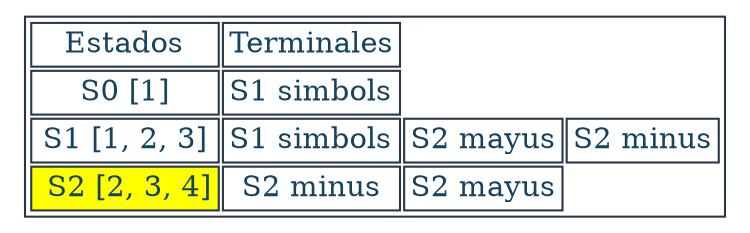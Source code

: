 digraph T {
aHtmlTable [
   shape=plaintext
   color="#283747" fontcolor="#154360" label=<

   <table border='1' cellborder='1'>
   <tr>
      <td>Estados</td>
      <td>Terminales</td>
   </tr><tr><td>S0 [1]</td><td>S1 simbols</td></tr><tr><td>S1 [1, 2, 3]</td><td>S1 simbols</td><td>S2 mayus</td><td>S2 minus</td></tr><tr><td bgcolor="yellow"> S2 [2, 3, 4]</td><td>S2 minus</td><td>S2 mayus</td></tr></table>

   >]; 

}